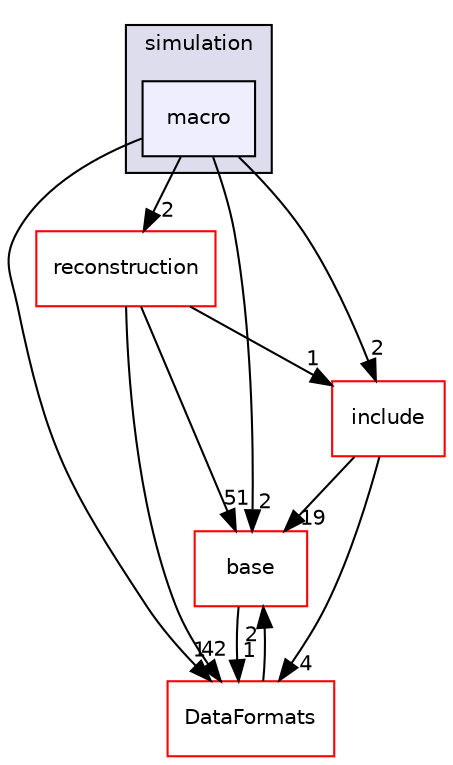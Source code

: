 digraph "/home/travis/build/AliceO2Group/AliceO2/Detectors/TPC/simulation/macro" {
  bgcolor=transparent;
  compound=true
  node [ fontsize="10", fontname="Helvetica"];
  edge [ labelfontsize="10", labelfontname="Helvetica"];
  subgraph clusterdir_7f309bec8670bb3fb666e7e061b24659 {
    graph [ bgcolor="#ddddee", pencolor="black", label="simulation" fontname="Helvetica", fontsize="10", URL="dir_7f309bec8670bb3fb666e7e061b24659.html"]
  dir_8bfcd60464e4f3a200807f6c373e63aa [shape=box, label="macro", style="filled", fillcolor="#eeeeff", pencolor="black", URL="dir_8bfcd60464e4f3a200807f6c373e63aa.html"];
  }
  dir_677b030cc750909e4cd27413873678d8 [shape=box label="base" color="red" URL="dir_677b030cc750909e4cd27413873678d8.html"];
  dir_a5de047958dd458e809773c6ffaa8478 [shape=box label="reconstruction" color="red" URL="dir_a5de047958dd458e809773c6ffaa8478.html"];
  dir_a3959ed40b1558172144f5e1a56e443f [shape=box label="include" color="red" URL="dir_a3959ed40b1558172144f5e1a56e443f.html"];
  dir_2171f7ec022c5423887b07c69b2f5b48 [shape=box label="DataFormats" color="red" URL="dir_2171f7ec022c5423887b07c69b2f5b48.html"];
  dir_677b030cc750909e4cd27413873678d8->dir_2171f7ec022c5423887b07c69b2f5b48 [headlabel="1", labeldistance=1.5 headhref="dir_000148_000043.html"];
  dir_a5de047958dd458e809773c6ffaa8478->dir_677b030cc750909e4cd27413873678d8 [headlabel="51", labeldistance=1.5 headhref="dir_000185_000148.html"];
  dir_a5de047958dd458e809773c6ffaa8478->dir_a3959ed40b1558172144f5e1a56e443f [headlabel="1", labeldistance=1.5 headhref="dir_000185_000127.html"];
  dir_a5de047958dd458e809773c6ffaa8478->dir_2171f7ec022c5423887b07c69b2f5b48 [headlabel="42", labeldistance=1.5 headhref="dir_000185_000043.html"];
  dir_a3959ed40b1558172144f5e1a56e443f->dir_677b030cc750909e4cd27413873678d8 [headlabel="19", labeldistance=1.5 headhref="dir_000127_000148.html"];
  dir_a3959ed40b1558172144f5e1a56e443f->dir_2171f7ec022c5423887b07c69b2f5b48 [headlabel="4", labeldistance=1.5 headhref="dir_000127_000043.html"];
  dir_8bfcd60464e4f3a200807f6c373e63aa->dir_677b030cc750909e4cd27413873678d8 [headlabel="2", labeldistance=1.5 headhref="dir_000226_000148.html"];
  dir_8bfcd60464e4f3a200807f6c373e63aa->dir_a5de047958dd458e809773c6ffaa8478 [headlabel="2", labeldistance=1.5 headhref="dir_000226_000185.html"];
  dir_8bfcd60464e4f3a200807f6c373e63aa->dir_a3959ed40b1558172144f5e1a56e443f [headlabel="2", labeldistance=1.5 headhref="dir_000226_000127.html"];
  dir_8bfcd60464e4f3a200807f6c373e63aa->dir_2171f7ec022c5423887b07c69b2f5b48 [headlabel="1", labeldistance=1.5 headhref="dir_000226_000043.html"];
  dir_2171f7ec022c5423887b07c69b2f5b48->dir_677b030cc750909e4cd27413873678d8 [headlabel="2", labeldistance=1.5 headhref="dir_000043_000148.html"];
}
